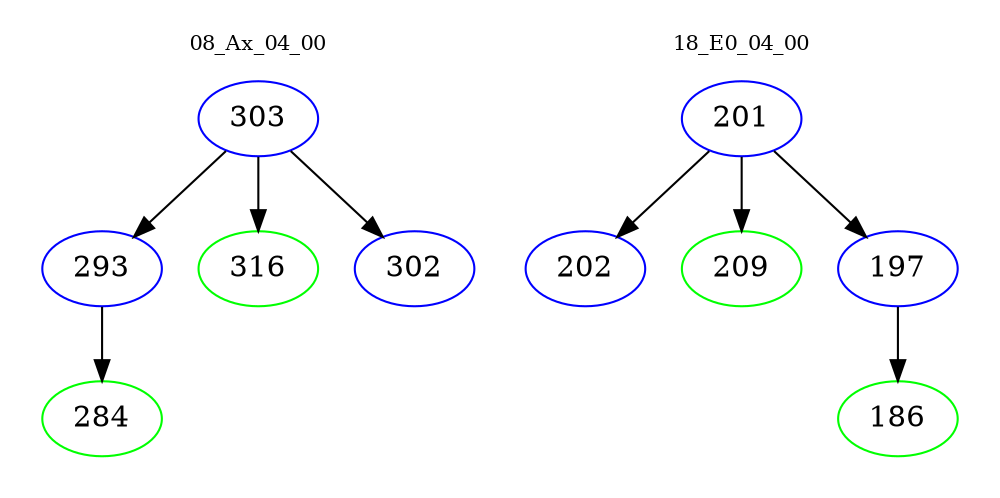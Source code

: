 digraph{
subgraph cluster_0 {
color = white
label = "08_Ax_04_00";
fontsize=10;
T0_303 [label="303", color="blue"]
T0_303 -> T0_293 [color="black"]
T0_293 [label="293", color="blue"]
T0_293 -> T0_284 [color="black"]
T0_284 [label="284", color="green"]
T0_303 -> T0_316 [color="black"]
T0_316 [label="316", color="green"]
T0_303 -> T0_302 [color="black"]
T0_302 [label="302", color="blue"]
}
subgraph cluster_1 {
color = white
label = "18_E0_04_00";
fontsize=10;
T1_201 [label="201", color="blue"]
T1_201 -> T1_202 [color="black"]
T1_202 [label="202", color="blue"]
T1_201 -> T1_209 [color="black"]
T1_209 [label="209", color="green"]
T1_201 -> T1_197 [color="black"]
T1_197 [label="197", color="blue"]
T1_197 -> T1_186 [color="black"]
T1_186 [label="186", color="green"]
}
}
